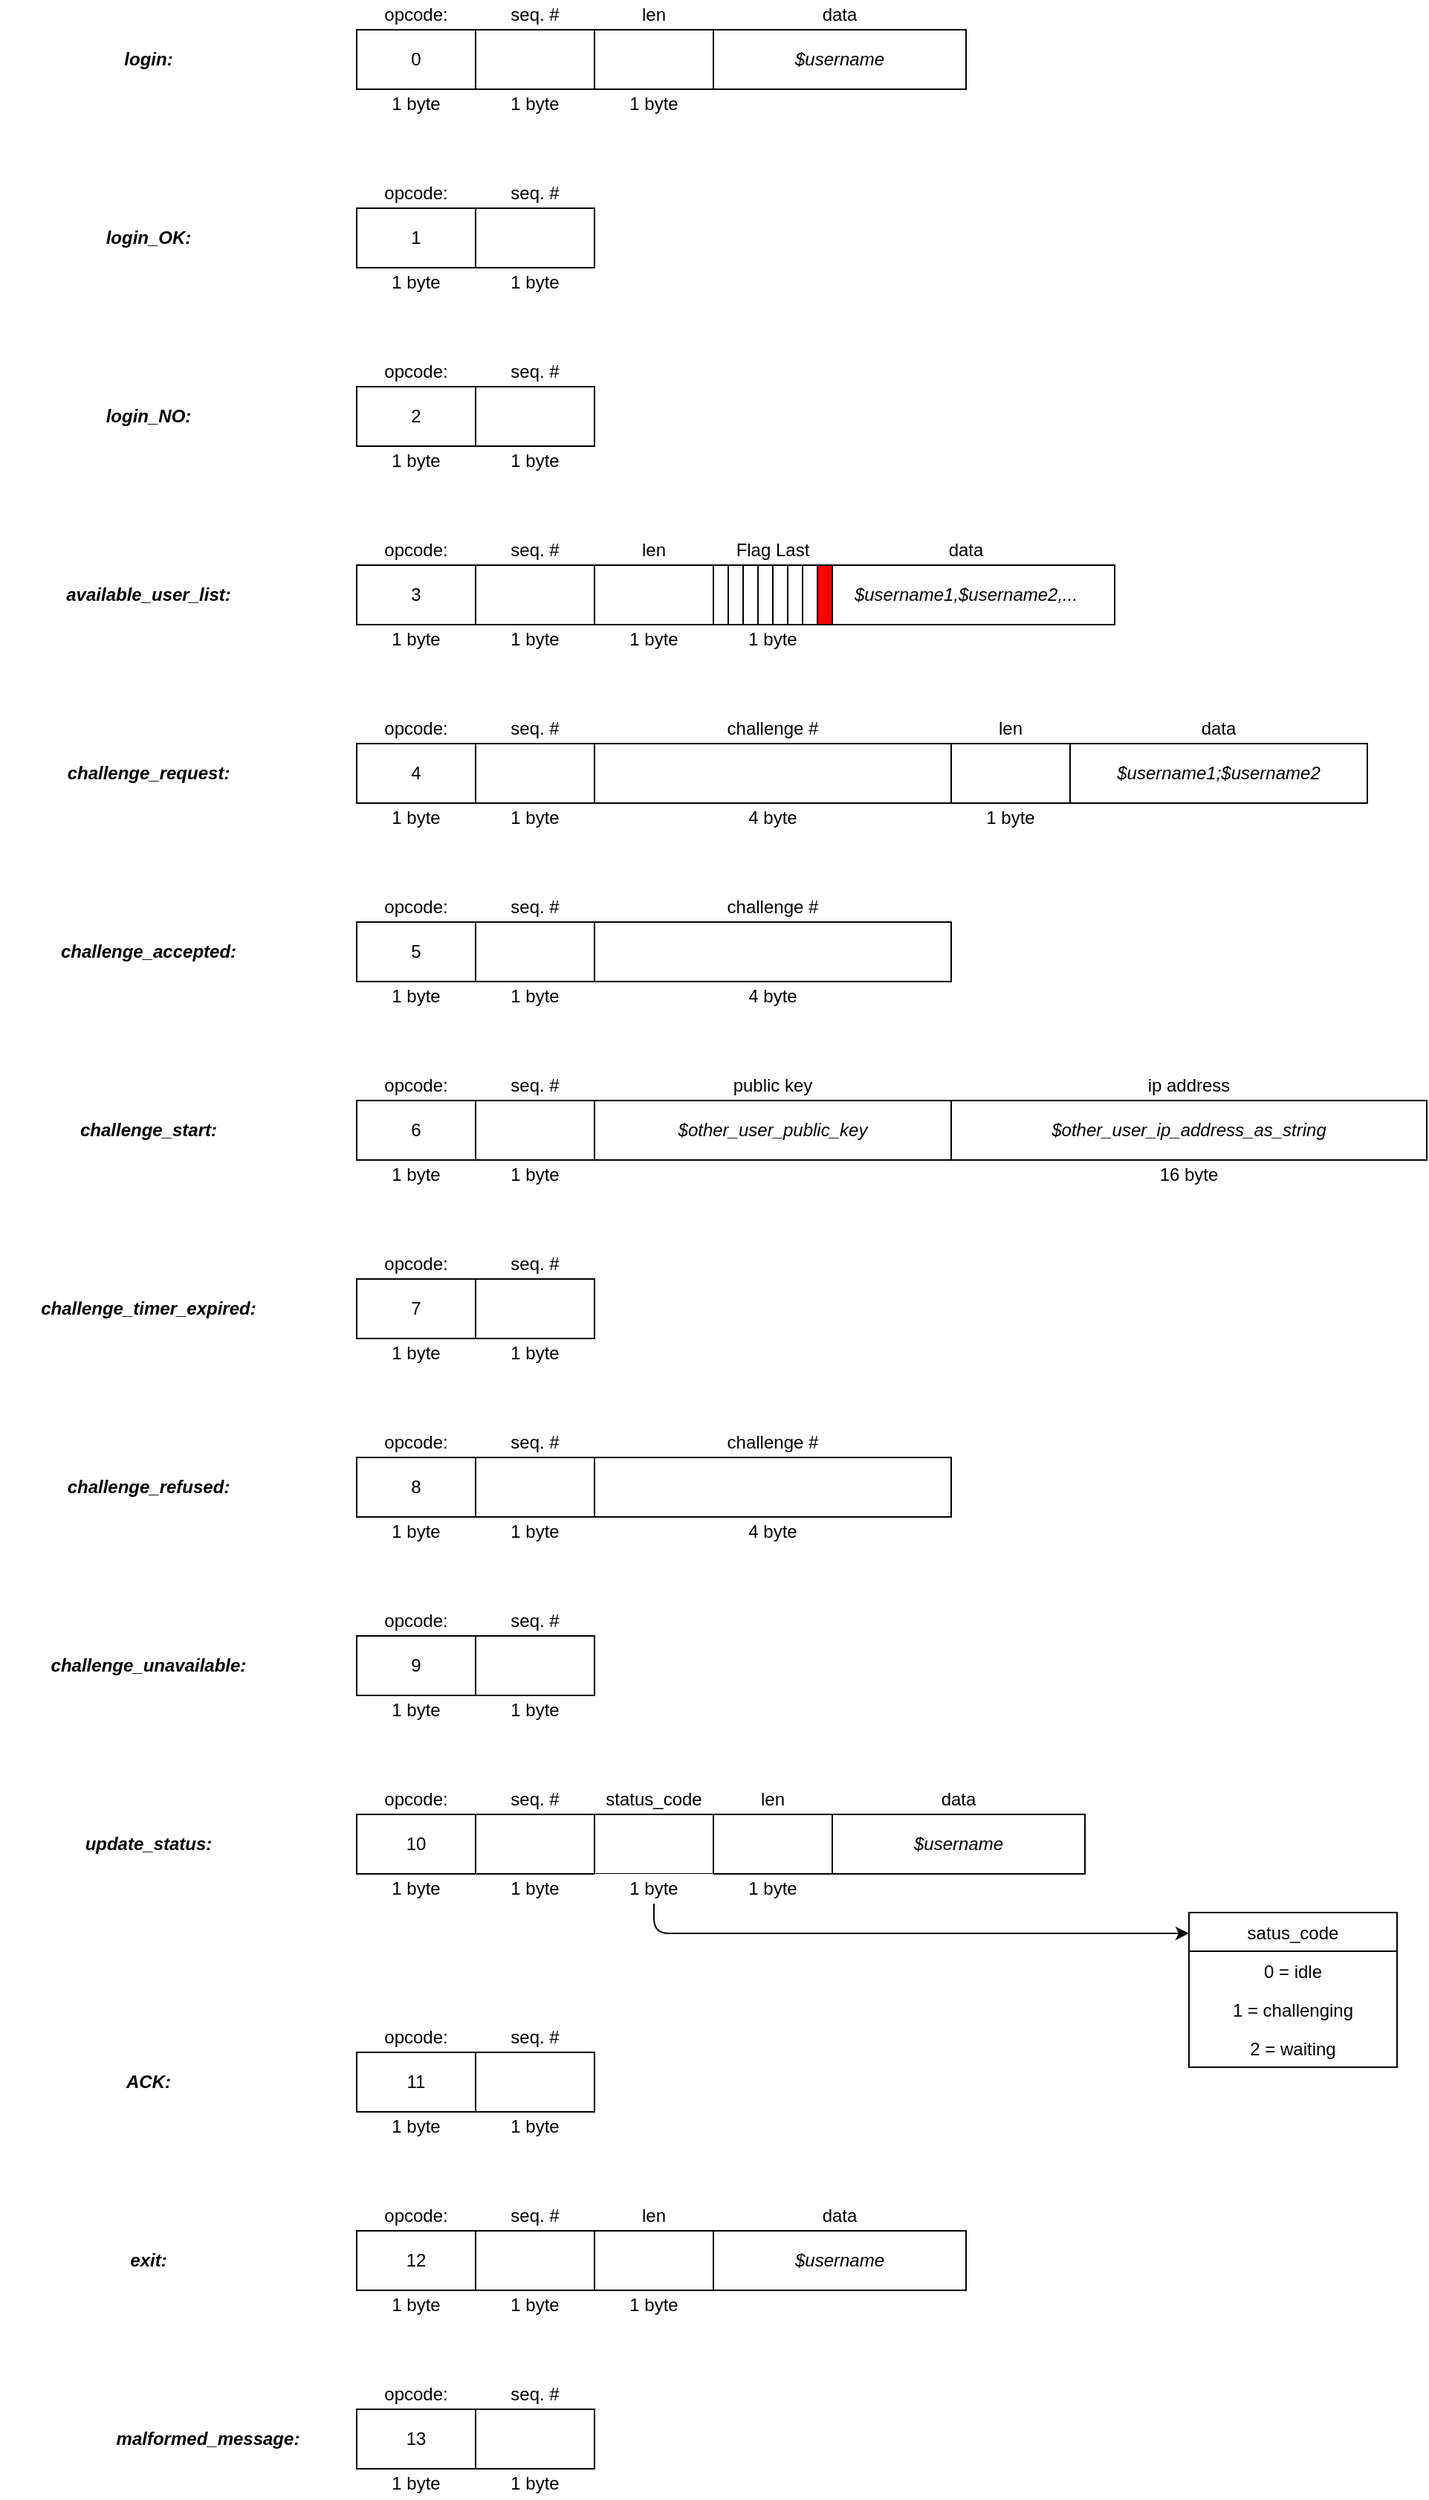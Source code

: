 <mxfile version="13.0.8" type="device"><diagram id="CCz6Jtgrd6yBdg9yYhOi" name="Page-1"><mxGraphModel dx="1646" dy="487" grid="1" gridSize="10" guides="1" tooltips="1" connect="1" arrows="1" fold="1" page="1" pageScale="1" pageWidth="827" pageHeight="1169" math="0" shadow="0"><root><mxCell id="0"/><mxCell id="1" parent="0"/><mxCell id="2hZfPi2KIrLaFZIVcfu8-1" value="&lt;b&gt;&lt;i&gt;login:&lt;/i&gt;&lt;/b&gt;" style="text;html=1;strokeColor=none;fillColor=none;align=center;verticalAlign=middle;whiteSpace=wrap;rounded=0;" parent="1" vertex="1"><mxGeometry x="-40" y="50" width="200" height="20" as="geometry"/></mxCell><mxCell id="2hZfPi2KIrLaFZIVcfu8-3" value="0" style="rounded=0;whiteSpace=wrap;html=1;" parent="1" vertex="1"><mxGeometry x="200" y="40" width="80" height="40" as="geometry"/></mxCell><mxCell id="2hZfPi2KIrLaFZIVcfu8-4" value="opcode:" style="text;html=1;strokeColor=none;fillColor=none;align=center;verticalAlign=middle;whiteSpace=wrap;rounded=0;" parent="1" vertex="1"><mxGeometry x="200" y="20" width="80" height="20" as="geometry"/></mxCell><mxCell id="2hZfPi2KIrLaFZIVcfu8-5" value="1 byte" style="text;html=1;strokeColor=none;fillColor=none;align=center;verticalAlign=middle;whiteSpace=wrap;rounded=0;" parent="1" vertex="1"><mxGeometry x="200" y="80" width="80" height="20" as="geometry"/></mxCell><mxCell id="2hZfPi2KIrLaFZIVcfu8-6" value="" style="rounded=0;whiteSpace=wrap;html=1;" parent="1" vertex="1"><mxGeometry x="280" y="40" width="80" height="40" as="geometry"/></mxCell><mxCell id="2hZfPi2KIrLaFZIVcfu8-7" value="seq. #" style="text;html=1;strokeColor=none;fillColor=none;align=center;verticalAlign=middle;whiteSpace=wrap;rounded=0;" parent="1" vertex="1"><mxGeometry x="280" y="20" width="80" height="20" as="geometry"/></mxCell><mxCell id="2hZfPi2KIrLaFZIVcfu8-8" value="1 byte" style="text;html=1;strokeColor=none;fillColor=none;align=center;verticalAlign=middle;whiteSpace=wrap;rounded=0;" parent="1" vertex="1"><mxGeometry x="280" y="80" width="80" height="20" as="geometry"/></mxCell><mxCell id="2hZfPi2KIrLaFZIVcfu8-9" value="" style="rounded=0;whiteSpace=wrap;html=1;" parent="1" vertex="1"><mxGeometry x="360" y="40" width="80" height="40" as="geometry"/></mxCell><mxCell id="2hZfPi2KIrLaFZIVcfu8-10" value="len" style="text;html=1;strokeColor=none;fillColor=none;align=center;verticalAlign=middle;whiteSpace=wrap;rounded=0;" parent="1" vertex="1"><mxGeometry x="360" y="20" width="80" height="20" as="geometry"/></mxCell><mxCell id="2hZfPi2KIrLaFZIVcfu8-11" value="1 byte" style="text;html=1;strokeColor=none;fillColor=none;align=center;verticalAlign=middle;whiteSpace=wrap;rounded=0;" parent="1" vertex="1"><mxGeometry x="360" y="80" width="80" height="20" as="geometry"/></mxCell><mxCell id="2hZfPi2KIrLaFZIVcfu8-12" value="&lt;i&gt;$username&lt;/i&gt;" style="rounded=0;whiteSpace=wrap;html=1;" parent="1" vertex="1"><mxGeometry x="440" y="40" width="170" height="40" as="geometry"/></mxCell><mxCell id="2hZfPi2KIrLaFZIVcfu8-13" value="data" style="text;html=1;strokeColor=none;fillColor=none;align=center;verticalAlign=middle;whiteSpace=wrap;rounded=0;" parent="1" vertex="1"><mxGeometry x="440" y="20" width="170" height="20" as="geometry"/></mxCell><mxCell id="2hZfPi2KIrLaFZIVcfu8-14" value="&lt;b&gt;&lt;i&gt;login_OK:&lt;/i&gt;&lt;/b&gt;" style="text;html=1;strokeColor=none;fillColor=none;align=center;verticalAlign=middle;whiteSpace=wrap;rounded=0;" parent="1" vertex="1"><mxGeometry x="-40" y="170" width="200" height="20" as="geometry"/></mxCell><mxCell id="2hZfPi2KIrLaFZIVcfu8-16" value="opcode:" style="text;html=1;strokeColor=none;fillColor=none;align=center;verticalAlign=middle;whiteSpace=wrap;rounded=0;" parent="1" vertex="1"><mxGeometry x="200" y="140" width="80" height="20" as="geometry"/></mxCell><mxCell id="2hZfPi2KIrLaFZIVcfu8-17" value="1" style="rounded=0;whiteSpace=wrap;html=1;" parent="1" vertex="1"><mxGeometry x="200" y="160" width="80" height="40" as="geometry"/></mxCell><mxCell id="2hZfPi2KIrLaFZIVcfu8-18" value="1 byte" style="text;html=1;strokeColor=none;fillColor=none;align=center;verticalAlign=middle;whiteSpace=wrap;rounded=0;" parent="1" vertex="1"><mxGeometry x="200" y="200" width="80" height="20" as="geometry"/></mxCell><mxCell id="2hZfPi2KIrLaFZIVcfu8-19" value="seq. #" style="text;html=1;strokeColor=none;fillColor=none;align=center;verticalAlign=middle;whiteSpace=wrap;rounded=0;" parent="1" vertex="1"><mxGeometry x="280" y="140" width="80" height="20" as="geometry"/></mxCell><mxCell id="2hZfPi2KIrLaFZIVcfu8-20" value="" style="rounded=0;whiteSpace=wrap;html=1;" parent="1" vertex="1"><mxGeometry x="280" y="160" width="80" height="40" as="geometry"/></mxCell><mxCell id="2hZfPi2KIrLaFZIVcfu8-21" value="1 byte" style="text;html=1;strokeColor=none;fillColor=none;align=center;verticalAlign=middle;whiteSpace=wrap;rounded=0;" parent="1" vertex="1"><mxGeometry x="280" y="200" width="80" height="20" as="geometry"/></mxCell><mxCell id="2hZfPi2KIrLaFZIVcfu8-22" value="&lt;b&gt;&lt;i&gt;login_NO:&lt;/i&gt;&lt;/b&gt;" style="text;html=1;strokeColor=none;fillColor=none;align=center;verticalAlign=middle;whiteSpace=wrap;rounded=0;" parent="1" vertex="1"><mxGeometry x="-40" y="290" width="200" height="20" as="geometry"/></mxCell><mxCell id="2hZfPi2KIrLaFZIVcfu8-23" value="opcode:" style="text;html=1;strokeColor=none;fillColor=none;align=center;verticalAlign=middle;whiteSpace=wrap;rounded=0;" parent="1" vertex="1"><mxGeometry x="200" y="260" width="80" height="20" as="geometry"/></mxCell><mxCell id="2hZfPi2KIrLaFZIVcfu8-24" value="2" style="rounded=0;whiteSpace=wrap;html=1;" parent="1" vertex="1"><mxGeometry x="200" y="280" width="80" height="40" as="geometry"/></mxCell><mxCell id="2hZfPi2KIrLaFZIVcfu8-25" value="1 byte" style="text;html=1;strokeColor=none;fillColor=none;align=center;verticalAlign=middle;whiteSpace=wrap;rounded=0;" parent="1" vertex="1"><mxGeometry x="200" y="320" width="80" height="20" as="geometry"/></mxCell><mxCell id="2hZfPi2KIrLaFZIVcfu8-26" value="seq. #" style="text;html=1;strokeColor=none;fillColor=none;align=center;verticalAlign=middle;whiteSpace=wrap;rounded=0;" parent="1" vertex="1"><mxGeometry x="280" y="260" width="80" height="20" as="geometry"/></mxCell><mxCell id="2hZfPi2KIrLaFZIVcfu8-27" value="" style="rounded=0;whiteSpace=wrap;html=1;" parent="1" vertex="1"><mxGeometry x="280" y="280" width="80" height="40" as="geometry"/></mxCell><mxCell id="2hZfPi2KIrLaFZIVcfu8-28" value="1 byte" style="text;html=1;strokeColor=none;fillColor=none;align=center;verticalAlign=middle;whiteSpace=wrap;rounded=0;" parent="1" vertex="1"><mxGeometry x="280" y="320" width="80" height="20" as="geometry"/></mxCell><mxCell id="2hZfPi2KIrLaFZIVcfu8-29" value="&lt;b&gt;&lt;i&gt;available_user_list:&lt;/i&gt;&lt;/b&gt;" style="text;html=1;strokeColor=none;fillColor=none;align=center;verticalAlign=middle;whiteSpace=wrap;rounded=0;" parent="1" vertex="1"><mxGeometry x="-40" y="410" width="200" height="20" as="geometry"/></mxCell><mxCell id="2hZfPi2KIrLaFZIVcfu8-30" value="opcode:" style="text;html=1;strokeColor=none;fillColor=none;align=center;verticalAlign=middle;whiteSpace=wrap;rounded=0;" parent="1" vertex="1"><mxGeometry x="200" y="380" width="80" height="20" as="geometry"/></mxCell><mxCell id="2hZfPi2KIrLaFZIVcfu8-31" value="3" style="rounded=0;whiteSpace=wrap;html=1;" parent="1" vertex="1"><mxGeometry x="200" y="400" width="80" height="40" as="geometry"/></mxCell><mxCell id="2hZfPi2KIrLaFZIVcfu8-32" value="1 byte" style="text;html=1;strokeColor=none;fillColor=none;align=center;verticalAlign=middle;whiteSpace=wrap;rounded=0;" parent="1" vertex="1"><mxGeometry x="200" y="440" width="80" height="20" as="geometry"/></mxCell><mxCell id="2hZfPi2KIrLaFZIVcfu8-33" value="seq. #" style="text;html=1;strokeColor=none;fillColor=none;align=center;verticalAlign=middle;whiteSpace=wrap;rounded=0;" parent="1" vertex="1"><mxGeometry x="280" y="380" width="80" height="20" as="geometry"/></mxCell><mxCell id="2hZfPi2KIrLaFZIVcfu8-34" value="" style="rounded=0;whiteSpace=wrap;html=1;" parent="1" vertex="1"><mxGeometry x="280" y="400" width="80" height="40" as="geometry"/></mxCell><mxCell id="2hZfPi2KIrLaFZIVcfu8-35" value="1 byte" style="text;html=1;strokeColor=none;fillColor=none;align=center;verticalAlign=middle;whiteSpace=wrap;rounded=0;" parent="1" vertex="1"><mxGeometry x="280" y="440" width="80" height="20" as="geometry"/></mxCell><mxCell id="2hZfPi2KIrLaFZIVcfu8-39" value="&lt;i&gt;$username1,$username2,...&lt;/i&gt;" style="rounded=0;whiteSpace=wrap;html=1;" parent="1" vertex="1"><mxGeometry x="510" y="400" width="200" height="40" as="geometry"/></mxCell><mxCell id="2hZfPi2KIrLaFZIVcfu8-40" value="data" style="text;html=1;strokeColor=none;fillColor=none;align=center;verticalAlign=middle;whiteSpace=wrap;rounded=0;" parent="1" vertex="1"><mxGeometry x="510" y="380" width="200" height="20" as="geometry"/></mxCell><mxCell id="2hZfPi2KIrLaFZIVcfu8-41" value="&lt;i&gt;&lt;b&gt;challenge_request:&lt;/b&gt;&lt;/i&gt;" style="text;html=1;strokeColor=none;fillColor=none;align=center;verticalAlign=middle;whiteSpace=wrap;rounded=0;" parent="1" vertex="1"><mxGeometry x="-40" y="530" width="200" height="20" as="geometry"/></mxCell><mxCell id="2hZfPi2KIrLaFZIVcfu8-42" value="opcode:" style="text;html=1;strokeColor=none;fillColor=none;align=center;verticalAlign=middle;whiteSpace=wrap;rounded=0;" parent="1" vertex="1"><mxGeometry x="200" y="500" width="80" height="20" as="geometry"/></mxCell><mxCell id="2hZfPi2KIrLaFZIVcfu8-43" value="4" style="rounded=0;whiteSpace=wrap;html=1;" parent="1" vertex="1"><mxGeometry x="200" y="520" width="80" height="40" as="geometry"/></mxCell><mxCell id="2hZfPi2KIrLaFZIVcfu8-44" value="1 byte" style="text;html=1;strokeColor=none;fillColor=none;align=center;verticalAlign=middle;whiteSpace=wrap;rounded=0;" parent="1" vertex="1"><mxGeometry x="200" y="560" width="80" height="20" as="geometry"/></mxCell><mxCell id="2hZfPi2KIrLaFZIVcfu8-45" value="seq. #" style="text;html=1;strokeColor=none;fillColor=none;align=center;verticalAlign=middle;whiteSpace=wrap;rounded=0;" parent="1" vertex="1"><mxGeometry x="280" y="500" width="80" height="20" as="geometry"/></mxCell><mxCell id="2hZfPi2KIrLaFZIVcfu8-46" value="" style="rounded=0;whiteSpace=wrap;html=1;" parent="1" vertex="1"><mxGeometry x="280" y="520" width="80" height="40" as="geometry"/></mxCell><mxCell id="2hZfPi2KIrLaFZIVcfu8-47" value="1 byte" style="text;html=1;strokeColor=none;fillColor=none;align=center;verticalAlign=middle;whiteSpace=wrap;rounded=0;" parent="1" vertex="1"><mxGeometry x="280" y="560" width="80" height="20" as="geometry"/></mxCell><mxCell id="2hZfPi2KIrLaFZIVcfu8-48" value="challenge #" style="text;html=1;strokeColor=none;fillColor=none;align=center;verticalAlign=middle;whiteSpace=wrap;rounded=0;" parent="1" vertex="1"><mxGeometry x="360" y="500" width="240" height="20" as="geometry"/></mxCell><mxCell id="2hZfPi2KIrLaFZIVcfu8-49" value="" style="rounded=0;whiteSpace=wrap;html=1;" parent="1" vertex="1"><mxGeometry x="360" y="520" width="240" height="40" as="geometry"/></mxCell><mxCell id="2hZfPi2KIrLaFZIVcfu8-50" value="4 byte" style="text;html=1;strokeColor=none;fillColor=none;align=center;verticalAlign=middle;whiteSpace=wrap;rounded=0;" parent="1" vertex="1"><mxGeometry x="360" y="560" width="240" height="20" as="geometry"/></mxCell><mxCell id="2hZfPi2KIrLaFZIVcfu8-51" value="len" style="text;html=1;strokeColor=none;fillColor=none;align=center;verticalAlign=middle;whiteSpace=wrap;rounded=0;" parent="1" vertex="1"><mxGeometry x="600" y="500" width="80" height="20" as="geometry"/></mxCell><mxCell id="2hZfPi2KIrLaFZIVcfu8-52" value="" style="rounded=0;whiteSpace=wrap;html=1;" parent="1" vertex="1"><mxGeometry x="600" y="520" width="80" height="40" as="geometry"/></mxCell><mxCell id="2hZfPi2KIrLaFZIVcfu8-53" value="1 byte" style="text;html=1;strokeColor=none;fillColor=none;align=center;verticalAlign=middle;whiteSpace=wrap;rounded=0;" parent="1" vertex="1"><mxGeometry x="600" y="560" width="80" height="20" as="geometry"/></mxCell><mxCell id="2hZfPi2KIrLaFZIVcfu8-54" value="data" style="text;html=1;strokeColor=none;fillColor=none;align=center;verticalAlign=middle;whiteSpace=wrap;rounded=0;" parent="1" vertex="1"><mxGeometry x="680" y="500" width="200" height="20" as="geometry"/></mxCell><mxCell id="2hZfPi2KIrLaFZIVcfu8-55" value="&lt;i&gt;$username1;$username2&lt;/i&gt;" style="rounded=0;whiteSpace=wrap;html=1;" parent="1" vertex="1"><mxGeometry x="680" y="520" width="200" height="40" as="geometry"/></mxCell><mxCell id="2hZfPi2KIrLaFZIVcfu8-56" value="&lt;i&gt;&lt;b&gt;challenge_accepted:&lt;/b&gt;&lt;/i&gt;" style="text;html=1;strokeColor=none;fillColor=none;align=center;verticalAlign=middle;whiteSpace=wrap;rounded=0;" parent="1" vertex="1"><mxGeometry x="-40" y="650" width="200" height="20" as="geometry"/></mxCell><mxCell id="2hZfPi2KIrLaFZIVcfu8-57" value="opcode:" style="text;html=1;strokeColor=none;fillColor=none;align=center;verticalAlign=middle;whiteSpace=wrap;rounded=0;" parent="1" vertex="1"><mxGeometry x="200" y="620" width="80" height="20" as="geometry"/></mxCell><mxCell id="2hZfPi2KIrLaFZIVcfu8-58" value="5" style="rounded=0;whiteSpace=wrap;html=1;" parent="1" vertex="1"><mxGeometry x="200" y="640" width="80" height="40" as="geometry"/></mxCell><mxCell id="2hZfPi2KIrLaFZIVcfu8-59" value="1 byte" style="text;html=1;strokeColor=none;fillColor=none;align=center;verticalAlign=middle;whiteSpace=wrap;rounded=0;" parent="1" vertex="1"><mxGeometry x="200" y="680" width="80" height="20" as="geometry"/></mxCell><mxCell id="2hZfPi2KIrLaFZIVcfu8-60" value="seq. #" style="text;html=1;strokeColor=none;fillColor=none;align=center;verticalAlign=middle;whiteSpace=wrap;rounded=0;" parent="1" vertex="1"><mxGeometry x="280" y="620" width="80" height="20" as="geometry"/></mxCell><mxCell id="2hZfPi2KIrLaFZIVcfu8-61" value="" style="rounded=0;whiteSpace=wrap;html=1;" parent="1" vertex="1"><mxGeometry x="280" y="640" width="80" height="40" as="geometry"/></mxCell><mxCell id="2hZfPi2KIrLaFZIVcfu8-62" value="1 byte" style="text;html=1;strokeColor=none;fillColor=none;align=center;verticalAlign=middle;whiteSpace=wrap;rounded=0;" parent="1" vertex="1"><mxGeometry x="280" y="680" width="80" height="20" as="geometry"/></mxCell><mxCell id="2hZfPi2KIrLaFZIVcfu8-63" value="challenge #" style="text;html=1;strokeColor=none;fillColor=none;align=center;verticalAlign=middle;whiteSpace=wrap;rounded=0;" parent="1" vertex="1"><mxGeometry x="360" y="620" width="240" height="20" as="geometry"/></mxCell><mxCell id="2hZfPi2KIrLaFZIVcfu8-64" value="" style="rounded=0;whiteSpace=wrap;html=1;" parent="1" vertex="1"><mxGeometry x="360" y="640" width="240" height="40" as="geometry"/></mxCell><mxCell id="2hZfPi2KIrLaFZIVcfu8-65" value="4 byte" style="text;html=1;strokeColor=none;fillColor=none;align=center;verticalAlign=middle;whiteSpace=wrap;rounded=0;" parent="1" vertex="1"><mxGeometry x="360" y="680" width="240" height="20" as="geometry"/></mxCell><mxCell id="2hZfPi2KIrLaFZIVcfu8-66" value="&lt;i&gt;&lt;b&gt;challenge_start:&lt;/b&gt;&lt;/i&gt;" style="text;html=1;strokeColor=none;fillColor=none;align=center;verticalAlign=middle;whiteSpace=wrap;rounded=0;" parent="1" vertex="1"><mxGeometry x="-40" y="770" width="200" height="20" as="geometry"/></mxCell><mxCell id="2hZfPi2KIrLaFZIVcfu8-67" value="opcode:" style="text;html=1;strokeColor=none;fillColor=none;align=center;verticalAlign=middle;whiteSpace=wrap;rounded=0;" parent="1" vertex="1"><mxGeometry x="200" y="740" width="80" height="20" as="geometry"/></mxCell><mxCell id="2hZfPi2KIrLaFZIVcfu8-68" value="6" style="rounded=0;whiteSpace=wrap;html=1;" parent="1" vertex="1"><mxGeometry x="200" y="760" width="80" height="40" as="geometry"/></mxCell><mxCell id="2hZfPi2KIrLaFZIVcfu8-69" value="1 byte" style="text;html=1;strokeColor=none;fillColor=none;align=center;verticalAlign=middle;whiteSpace=wrap;rounded=0;" parent="1" vertex="1"><mxGeometry x="200" y="800" width="80" height="20" as="geometry"/></mxCell><mxCell id="2hZfPi2KIrLaFZIVcfu8-70" value="seq. #" style="text;html=1;strokeColor=none;fillColor=none;align=center;verticalAlign=middle;whiteSpace=wrap;rounded=0;" parent="1" vertex="1"><mxGeometry x="280" y="740" width="80" height="20" as="geometry"/></mxCell><mxCell id="2hZfPi2KIrLaFZIVcfu8-71" value="" style="rounded=0;whiteSpace=wrap;html=1;" parent="1" vertex="1"><mxGeometry x="280" y="760" width="80" height="40" as="geometry"/></mxCell><mxCell id="2hZfPi2KIrLaFZIVcfu8-72" value="1 byte" style="text;html=1;strokeColor=none;fillColor=none;align=center;verticalAlign=middle;whiteSpace=wrap;rounded=0;" parent="1" vertex="1"><mxGeometry x="280" y="800" width="80" height="20" as="geometry"/></mxCell><mxCell id="2hZfPi2KIrLaFZIVcfu8-74" value="&lt;i&gt;$other_user_public_key&lt;/i&gt;" style="rounded=0;whiteSpace=wrap;html=1;align=center;" parent="1" vertex="1"><mxGeometry x="360" y="760" width="240" height="40" as="geometry"/></mxCell><mxCell id="2hZfPi2KIrLaFZIVcfu8-75" value="public key" style="text;html=1;strokeColor=none;fillColor=none;align=center;verticalAlign=middle;whiteSpace=wrap;rounded=0;" parent="1" vertex="1"><mxGeometry x="360" y="740" width="240" height="20" as="geometry"/></mxCell><mxCell id="2hZfPi2KIrLaFZIVcfu8-76" value="&lt;i&gt;$other_user_ip_address_as_string&lt;/i&gt;" style="rounded=0;whiteSpace=wrap;html=1;align=center;" parent="1" vertex="1"><mxGeometry x="600" y="760" width="320" height="40" as="geometry"/></mxCell><mxCell id="2hZfPi2KIrLaFZIVcfu8-77" value="ip address" style="text;html=1;strokeColor=none;fillColor=none;align=center;verticalAlign=middle;whiteSpace=wrap;rounded=0;" parent="1" vertex="1"><mxGeometry x="600" y="740" width="320" height="20" as="geometry"/></mxCell><mxCell id="2hZfPi2KIrLaFZIVcfu8-78" value="16 byte" style="text;html=1;strokeColor=none;fillColor=none;align=center;verticalAlign=middle;whiteSpace=wrap;rounded=0;" parent="1" vertex="1"><mxGeometry x="600" y="800" width="320" height="20" as="geometry"/></mxCell><mxCell id="2hZfPi2KIrLaFZIVcfu8-79" value="&lt;i&gt;&lt;b&gt;challenge_timer_expired:&lt;/b&gt;&lt;/i&gt;" style="text;html=1;strokeColor=none;fillColor=none;align=center;verticalAlign=middle;whiteSpace=wrap;rounded=0;" parent="1" vertex="1"><mxGeometry x="-40" y="890" width="200" height="20" as="geometry"/></mxCell><mxCell id="2hZfPi2KIrLaFZIVcfu8-80" value="opcode:" style="text;html=1;strokeColor=none;fillColor=none;align=center;verticalAlign=middle;whiteSpace=wrap;rounded=0;" parent="1" vertex="1"><mxGeometry x="200" y="860" width="80" height="20" as="geometry"/></mxCell><mxCell id="2hZfPi2KIrLaFZIVcfu8-81" value="7" style="rounded=0;whiteSpace=wrap;html=1;" parent="1" vertex="1"><mxGeometry x="200" y="880" width="80" height="40" as="geometry"/></mxCell><mxCell id="2hZfPi2KIrLaFZIVcfu8-82" value="1 byte" style="text;html=1;strokeColor=none;fillColor=none;align=center;verticalAlign=middle;whiteSpace=wrap;rounded=0;" parent="1" vertex="1"><mxGeometry x="200" y="920" width="80" height="20" as="geometry"/></mxCell><mxCell id="2hZfPi2KIrLaFZIVcfu8-83" value="seq. #" style="text;html=1;strokeColor=none;fillColor=none;align=center;verticalAlign=middle;whiteSpace=wrap;rounded=0;" parent="1" vertex="1"><mxGeometry x="280" y="860" width="80" height="20" as="geometry"/></mxCell><mxCell id="2hZfPi2KIrLaFZIVcfu8-84" value="" style="rounded=0;whiteSpace=wrap;html=1;" parent="1" vertex="1"><mxGeometry x="280" y="880" width="80" height="40" as="geometry"/></mxCell><mxCell id="2hZfPi2KIrLaFZIVcfu8-85" value="1 byte" style="text;html=1;strokeColor=none;fillColor=none;align=center;verticalAlign=middle;whiteSpace=wrap;rounded=0;" parent="1" vertex="1"><mxGeometry x="280" y="920" width="80" height="20" as="geometry"/></mxCell><mxCell id="2hZfPi2KIrLaFZIVcfu8-86" value="&lt;i&gt;&lt;b&gt;challenge_refused:&lt;/b&gt;&lt;/i&gt;" style="text;html=1;strokeColor=none;fillColor=none;align=center;verticalAlign=middle;whiteSpace=wrap;rounded=0;" parent="1" vertex="1"><mxGeometry x="-40" y="1010" width="200" height="20" as="geometry"/></mxCell><mxCell id="2hZfPi2KIrLaFZIVcfu8-87" value="opcode:" style="text;html=1;strokeColor=none;fillColor=none;align=center;verticalAlign=middle;whiteSpace=wrap;rounded=0;" parent="1" vertex="1"><mxGeometry x="200" y="980" width="80" height="20" as="geometry"/></mxCell><mxCell id="2hZfPi2KIrLaFZIVcfu8-88" value="8" style="rounded=0;whiteSpace=wrap;html=1;" parent="1" vertex="1"><mxGeometry x="200" y="1000" width="80" height="40" as="geometry"/></mxCell><mxCell id="2hZfPi2KIrLaFZIVcfu8-89" value="1 byte" style="text;html=1;strokeColor=none;fillColor=none;align=center;verticalAlign=middle;whiteSpace=wrap;rounded=0;" parent="1" vertex="1"><mxGeometry x="200" y="1040" width="80" height="20" as="geometry"/></mxCell><mxCell id="2hZfPi2KIrLaFZIVcfu8-90" value="seq. #" style="text;html=1;strokeColor=none;fillColor=none;align=center;verticalAlign=middle;whiteSpace=wrap;rounded=0;" parent="1" vertex="1"><mxGeometry x="280" y="980" width="80" height="20" as="geometry"/></mxCell><mxCell id="2hZfPi2KIrLaFZIVcfu8-91" value="" style="rounded=0;whiteSpace=wrap;html=1;" parent="1" vertex="1"><mxGeometry x="280" y="1000" width="80" height="40" as="geometry"/></mxCell><mxCell id="2hZfPi2KIrLaFZIVcfu8-92" value="1 byte" style="text;html=1;strokeColor=none;fillColor=none;align=center;verticalAlign=middle;whiteSpace=wrap;rounded=0;" parent="1" vertex="1"><mxGeometry x="280" y="1040" width="80" height="20" as="geometry"/></mxCell><mxCell id="2hZfPi2KIrLaFZIVcfu8-93" value="challenge #" style="text;html=1;strokeColor=none;fillColor=none;align=center;verticalAlign=middle;whiteSpace=wrap;rounded=0;" parent="1" vertex="1"><mxGeometry x="360" y="980" width="240" height="20" as="geometry"/></mxCell><mxCell id="2hZfPi2KIrLaFZIVcfu8-94" value="" style="rounded=0;whiteSpace=wrap;html=1;" parent="1" vertex="1"><mxGeometry x="360" y="1000" width="240" height="40" as="geometry"/></mxCell><mxCell id="2hZfPi2KIrLaFZIVcfu8-95" value="4 byte" style="text;html=1;strokeColor=none;fillColor=none;align=center;verticalAlign=middle;whiteSpace=wrap;rounded=0;" parent="1" vertex="1"><mxGeometry x="360" y="1040" width="240" height="20" as="geometry"/></mxCell><mxCell id="2hZfPi2KIrLaFZIVcfu8-96" value="&lt;i&gt;&lt;b&gt;challenge_unavailable:&lt;/b&gt;&lt;/i&gt;" style="text;html=1;strokeColor=none;fillColor=none;align=center;verticalAlign=middle;whiteSpace=wrap;rounded=0;" parent="1" vertex="1"><mxGeometry x="-40" y="1130" width="200" height="20" as="geometry"/></mxCell><mxCell id="2hZfPi2KIrLaFZIVcfu8-97" value="opcode:" style="text;html=1;strokeColor=none;fillColor=none;align=center;verticalAlign=middle;whiteSpace=wrap;rounded=0;" parent="1" vertex="1"><mxGeometry x="200" y="1100" width="80" height="20" as="geometry"/></mxCell><mxCell id="2hZfPi2KIrLaFZIVcfu8-98" value="9" style="rounded=0;whiteSpace=wrap;html=1;" parent="1" vertex="1"><mxGeometry x="200" y="1120" width="80" height="40" as="geometry"/></mxCell><mxCell id="2hZfPi2KIrLaFZIVcfu8-99" value="1 byte" style="text;html=1;strokeColor=none;fillColor=none;align=center;verticalAlign=middle;whiteSpace=wrap;rounded=0;" parent="1" vertex="1"><mxGeometry x="200" y="1160" width="80" height="20" as="geometry"/></mxCell><mxCell id="2hZfPi2KIrLaFZIVcfu8-100" value="seq. #" style="text;html=1;strokeColor=none;fillColor=none;align=center;verticalAlign=middle;whiteSpace=wrap;rounded=0;" parent="1" vertex="1"><mxGeometry x="280" y="1100" width="80" height="20" as="geometry"/></mxCell><mxCell id="2hZfPi2KIrLaFZIVcfu8-101" value="" style="rounded=0;whiteSpace=wrap;html=1;" parent="1" vertex="1"><mxGeometry x="280" y="1120" width="80" height="40" as="geometry"/></mxCell><mxCell id="2hZfPi2KIrLaFZIVcfu8-102" value="1 byte" style="text;html=1;strokeColor=none;fillColor=none;align=center;verticalAlign=middle;whiteSpace=wrap;rounded=0;" parent="1" vertex="1"><mxGeometry x="280" y="1160" width="80" height="20" as="geometry"/></mxCell><mxCell id="2hZfPi2KIrLaFZIVcfu8-103" value="&lt;b&gt;&lt;i&gt;ACK:&lt;/i&gt;&lt;/b&gt;" style="text;html=1;strokeColor=none;fillColor=none;align=center;verticalAlign=middle;whiteSpace=wrap;rounded=0;" parent="1" vertex="1"><mxGeometry x="-40" y="1410" width="200" height="20" as="geometry"/></mxCell><mxCell id="2hZfPi2KIrLaFZIVcfu8-104" value="opcode:" style="text;html=1;strokeColor=none;fillColor=none;align=center;verticalAlign=middle;whiteSpace=wrap;rounded=0;" parent="1" vertex="1"><mxGeometry x="200" y="1380" width="80" height="20" as="geometry"/></mxCell><mxCell id="2hZfPi2KIrLaFZIVcfu8-105" value="11" style="rounded=0;whiteSpace=wrap;html=1;" parent="1" vertex="1"><mxGeometry x="200" y="1400" width="80" height="40" as="geometry"/></mxCell><mxCell id="2hZfPi2KIrLaFZIVcfu8-106" value="1 byte" style="text;html=1;strokeColor=none;fillColor=none;align=center;verticalAlign=middle;whiteSpace=wrap;rounded=0;" parent="1" vertex="1"><mxGeometry x="200" y="1440" width="80" height="20" as="geometry"/></mxCell><mxCell id="2hZfPi2KIrLaFZIVcfu8-107" value="seq. #" style="text;html=1;strokeColor=none;fillColor=none;align=center;verticalAlign=middle;whiteSpace=wrap;rounded=0;" parent="1" vertex="1"><mxGeometry x="280" y="1380" width="80" height="20" as="geometry"/></mxCell><mxCell id="2hZfPi2KIrLaFZIVcfu8-108" value="" style="rounded=0;whiteSpace=wrap;html=1;" parent="1" vertex="1"><mxGeometry x="280" y="1400" width="80" height="40" as="geometry"/></mxCell><mxCell id="2hZfPi2KIrLaFZIVcfu8-109" value="1 byte" style="text;html=1;strokeColor=none;fillColor=none;align=center;verticalAlign=middle;whiteSpace=wrap;rounded=0;" parent="1" vertex="1"><mxGeometry x="280" y="1440" width="80" height="20" as="geometry"/></mxCell><mxCell id="2hZfPi2KIrLaFZIVcfu8-110" value="&lt;b&gt;&lt;i&gt;update_status:&lt;/i&gt;&lt;/b&gt;" style="text;html=1;strokeColor=none;fillColor=none;align=center;verticalAlign=middle;whiteSpace=wrap;rounded=0;" parent="1" vertex="1"><mxGeometry x="-40" y="1250" width="200" height="20" as="geometry"/></mxCell><mxCell id="2hZfPi2KIrLaFZIVcfu8-111" value="10" style="rounded=0;whiteSpace=wrap;html=1;" parent="1" vertex="1"><mxGeometry x="200" y="1240" width="80" height="40" as="geometry"/></mxCell><mxCell id="2hZfPi2KIrLaFZIVcfu8-112" value="opcode:" style="text;html=1;strokeColor=none;fillColor=none;align=center;verticalAlign=middle;whiteSpace=wrap;rounded=0;" parent="1" vertex="1"><mxGeometry x="200" y="1220" width="80" height="20" as="geometry"/></mxCell><mxCell id="2hZfPi2KIrLaFZIVcfu8-113" value="1 byte" style="text;html=1;strokeColor=none;fillColor=none;align=center;verticalAlign=middle;whiteSpace=wrap;rounded=0;" parent="1" vertex="1"><mxGeometry x="200" y="1280" width="80" height="20" as="geometry"/></mxCell><mxCell id="2hZfPi2KIrLaFZIVcfu8-114" value="" style="rounded=0;whiteSpace=wrap;html=1;" parent="1" vertex="1"><mxGeometry x="280" y="1240" width="80" height="40" as="geometry"/></mxCell><mxCell id="2hZfPi2KIrLaFZIVcfu8-115" value="seq. #" style="text;html=1;strokeColor=none;fillColor=none;align=center;verticalAlign=middle;whiteSpace=wrap;rounded=0;" parent="1" vertex="1"><mxGeometry x="280" y="1220" width="80" height="20" as="geometry"/></mxCell><mxCell id="2hZfPi2KIrLaFZIVcfu8-116" value="1 byte" style="text;html=1;strokeColor=none;fillColor=none;align=center;verticalAlign=middle;whiteSpace=wrap;rounded=0;" parent="1" vertex="1"><mxGeometry x="280" y="1280" width="80" height="20" as="geometry"/></mxCell><mxCell id="2hZfPi2KIrLaFZIVcfu8-117" value="" style="rounded=0;whiteSpace=wrap;html=1;" parent="1" vertex="1"><mxGeometry x="440" y="1240" width="80" height="40" as="geometry"/></mxCell><mxCell id="2hZfPi2KIrLaFZIVcfu8-118" value="len" style="text;html=1;strokeColor=none;fillColor=none;align=center;verticalAlign=middle;whiteSpace=wrap;rounded=0;" parent="1" vertex="1"><mxGeometry x="440" y="1220" width="80" height="20" as="geometry"/></mxCell><mxCell id="2hZfPi2KIrLaFZIVcfu8-119" value="1 byte" style="text;html=1;strokeColor=none;fillColor=none;align=center;verticalAlign=middle;whiteSpace=wrap;rounded=0;" parent="1" vertex="1"><mxGeometry x="440" y="1280" width="80" height="20" as="geometry"/></mxCell><mxCell id="2hZfPi2KIrLaFZIVcfu8-120" value="&lt;i&gt;$username&lt;/i&gt;" style="rounded=0;whiteSpace=wrap;html=1;" parent="1" vertex="1"><mxGeometry x="520" y="1240" width="170" height="40" as="geometry"/></mxCell><mxCell id="2hZfPi2KIrLaFZIVcfu8-121" value="data" style="text;html=1;strokeColor=none;fillColor=none;align=center;verticalAlign=middle;whiteSpace=wrap;rounded=0;" parent="1" vertex="1"><mxGeometry x="520" y="1220" width="170" height="20" as="geometry"/></mxCell><mxCell id="2hZfPi2KIrLaFZIVcfu8-122" value="" style="rounded=0;whiteSpace=wrap;html=1;align=center;" parent="1" vertex="1"><mxGeometry x="360" y="1240" width="80" height="40" as="geometry"/></mxCell><mxCell id="2hZfPi2KIrLaFZIVcfu8-123" value="status_code" style="text;html=1;strokeColor=none;fillColor=none;align=center;verticalAlign=middle;whiteSpace=wrap;rounded=0;" parent="1" vertex="1"><mxGeometry x="360" y="1220" width="80" height="20" as="geometry"/></mxCell><mxCell id="2hZfPi2KIrLaFZIVcfu8-125" value="" style="endArrow=classic;html=1;" parent="1" source="2hZfPi2KIrLaFZIVcfu8-122" edge="1"><mxGeometry width="50" height="50" relative="1" as="geometry"><mxPoint x="590" y="1380" as="sourcePoint"/><mxPoint x="760" y="1320" as="targetPoint"/><Array as="points"><mxPoint x="400" y="1320"/></Array></mxGeometry></mxCell><mxCell id="2hZfPi2KIrLaFZIVcfu8-124" value="1 byte" style="text;html=1;align=center;verticalAlign=middle;whiteSpace=wrap;rounded=0;fillColor=#FFFFFF;" parent="1" vertex="1"><mxGeometry x="360" y="1280" width="80" height="20" as="geometry"/></mxCell><mxCell id="2hZfPi2KIrLaFZIVcfu8-127" value="satus_code" style="swimlane;fontStyle=0;childLayout=stackLayout;horizontal=1;startSize=26;fillColor=none;horizontalStack=0;resizeParent=1;resizeParentMax=0;resizeLast=0;collapsible=1;marginBottom=0;align=center;" parent="1" vertex="1"><mxGeometry x="760" y="1306" width="140" height="104" as="geometry"/></mxCell><mxCell id="2hZfPi2KIrLaFZIVcfu8-128" value="0 = idle" style="text;strokeColor=none;fillColor=none;align=center;verticalAlign=top;spacingLeft=4;spacingRight=4;overflow=hidden;rotatable=0;points=[[0,0.5],[1,0.5]];portConstraint=eastwest;" parent="2hZfPi2KIrLaFZIVcfu8-127" vertex="1"><mxGeometry y="26" width="140" height="26" as="geometry"/></mxCell><mxCell id="2hZfPi2KIrLaFZIVcfu8-129" value="1 = challenging" style="text;strokeColor=none;fillColor=none;align=center;verticalAlign=top;spacingLeft=4;spacingRight=4;overflow=hidden;rotatable=0;points=[[0,0.5],[1,0.5]];portConstraint=eastwest;" parent="2hZfPi2KIrLaFZIVcfu8-127" vertex="1"><mxGeometry y="52" width="140" height="26" as="geometry"/></mxCell><mxCell id="2hZfPi2KIrLaFZIVcfu8-130" value="2 = waiting" style="text;strokeColor=none;fillColor=none;align=center;verticalAlign=top;spacingLeft=4;spacingRight=4;overflow=hidden;rotatable=0;points=[[0,0.5],[1,0.5]];portConstraint=eastwest;" parent="2hZfPi2KIrLaFZIVcfu8-127" vertex="1"><mxGeometry y="78" width="140" height="26" as="geometry"/></mxCell><mxCell id="2hZfPi2KIrLaFZIVcfu8-131" value="&lt;i&gt;&lt;b&gt;exit:&lt;/b&gt;&lt;/i&gt;" style="text;html=1;strokeColor=none;fillColor=none;align=center;verticalAlign=middle;whiteSpace=wrap;rounded=0;" parent="1" vertex="1"><mxGeometry x="-40" y="1530" width="200" height="20" as="geometry"/></mxCell><mxCell id="2hZfPi2KIrLaFZIVcfu8-132" value="opcode:" style="text;html=1;strokeColor=none;fillColor=none;align=center;verticalAlign=middle;whiteSpace=wrap;rounded=0;" parent="1" vertex="1"><mxGeometry x="200" y="1500" width="80" height="20" as="geometry"/></mxCell><mxCell id="2hZfPi2KIrLaFZIVcfu8-133" value="12" style="rounded=0;whiteSpace=wrap;html=1;" parent="1" vertex="1"><mxGeometry x="200" y="1520" width="80" height="40" as="geometry"/></mxCell><mxCell id="2hZfPi2KIrLaFZIVcfu8-134" value="1 byte" style="text;html=1;strokeColor=none;fillColor=none;align=center;verticalAlign=middle;whiteSpace=wrap;rounded=0;" parent="1" vertex="1"><mxGeometry x="200" y="1560" width="80" height="20" as="geometry"/></mxCell><mxCell id="2hZfPi2KIrLaFZIVcfu8-135" value="seq. #" style="text;html=1;strokeColor=none;fillColor=none;align=center;verticalAlign=middle;whiteSpace=wrap;rounded=0;" parent="1" vertex="1"><mxGeometry x="280" y="1500" width="80" height="20" as="geometry"/></mxCell><mxCell id="2hZfPi2KIrLaFZIVcfu8-136" value="" style="rounded=0;whiteSpace=wrap;html=1;" parent="1" vertex="1"><mxGeometry x="280" y="1520" width="80" height="40" as="geometry"/></mxCell><mxCell id="2hZfPi2KIrLaFZIVcfu8-137" value="1 byte" style="text;html=1;strokeColor=none;fillColor=none;align=center;verticalAlign=middle;whiteSpace=wrap;rounded=0;" parent="1" vertex="1"><mxGeometry x="280" y="1560" width="80" height="20" as="geometry"/></mxCell><mxCell id="2hZfPi2KIrLaFZIVcfu8-138" value="len" style="text;html=1;strokeColor=none;fillColor=none;align=center;verticalAlign=middle;whiteSpace=wrap;rounded=0;" parent="1" vertex="1"><mxGeometry x="360" y="1500" width="80" height="20" as="geometry"/></mxCell><mxCell id="2hZfPi2KIrLaFZIVcfu8-139" value="" style="rounded=0;whiteSpace=wrap;html=1;" parent="1" vertex="1"><mxGeometry x="360" y="1520" width="80" height="40" as="geometry"/></mxCell><mxCell id="2hZfPi2KIrLaFZIVcfu8-140" value="1 byte" style="text;html=1;strokeColor=none;fillColor=none;align=center;verticalAlign=middle;whiteSpace=wrap;rounded=0;" parent="1" vertex="1"><mxGeometry x="360" y="1560" width="80" height="20" as="geometry"/></mxCell><mxCell id="2hZfPi2KIrLaFZIVcfu8-141" value="data" style="text;html=1;strokeColor=none;fillColor=none;align=center;verticalAlign=middle;whiteSpace=wrap;rounded=0;" parent="1" vertex="1"><mxGeometry x="440" y="1500" width="170" height="20" as="geometry"/></mxCell><mxCell id="2hZfPi2KIrLaFZIVcfu8-142" value="&lt;i&gt;$username&lt;/i&gt;" style="rounded=0;whiteSpace=wrap;html=1;" parent="1" vertex="1"><mxGeometry x="440" y="1520" width="170" height="40" as="geometry"/></mxCell><mxCell id="2hZfPi2KIrLaFZIVcfu8-143" value="&lt;i&gt;&lt;b&gt;malformed_message:&lt;/b&gt;&lt;/i&gt;" style="text;html=1;strokeColor=none;fillColor=none;align=center;verticalAlign=middle;whiteSpace=wrap;rounded=0;" parent="1" vertex="1"><mxGeometry y="1650" width="200" height="20" as="geometry"/></mxCell><mxCell id="2hZfPi2KIrLaFZIVcfu8-144" value="opcode:" style="text;html=1;strokeColor=none;fillColor=none;align=center;verticalAlign=middle;whiteSpace=wrap;rounded=0;" parent="1" vertex="1"><mxGeometry x="200" y="1620" width="80" height="20" as="geometry"/></mxCell><mxCell id="2hZfPi2KIrLaFZIVcfu8-145" value="13" style="rounded=0;whiteSpace=wrap;html=1;" parent="1" vertex="1"><mxGeometry x="200" y="1640" width="80" height="40" as="geometry"/></mxCell><mxCell id="2hZfPi2KIrLaFZIVcfu8-146" value="1 byte" style="text;html=1;strokeColor=none;fillColor=none;align=center;verticalAlign=middle;whiteSpace=wrap;rounded=0;" parent="1" vertex="1"><mxGeometry x="200" y="1680" width="80" height="20" as="geometry"/></mxCell><mxCell id="2hZfPi2KIrLaFZIVcfu8-147" value="seq. #" style="text;html=1;strokeColor=none;fillColor=none;align=center;verticalAlign=middle;whiteSpace=wrap;rounded=0;" parent="1" vertex="1"><mxGeometry x="280" y="1620" width="80" height="20" as="geometry"/></mxCell><mxCell id="2hZfPi2KIrLaFZIVcfu8-148" value="" style="rounded=0;whiteSpace=wrap;html=1;" parent="1" vertex="1"><mxGeometry x="280" y="1640" width="80" height="40" as="geometry"/></mxCell><mxCell id="2hZfPi2KIrLaFZIVcfu8-149" value="1 byte" style="text;html=1;strokeColor=none;fillColor=none;align=center;verticalAlign=middle;whiteSpace=wrap;rounded=0;" parent="1" vertex="1"><mxGeometry x="280" y="1680" width="80" height="20" as="geometry"/></mxCell><mxCell id="uPbUfzAHcrzxbHmuF8gr-1" value="len" style="text;html=1;strokeColor=none;fillColor=none;align=center;verticalAlign=middle;whiteSpace=wrap;rounded=0;" vertex="1" parent="1"><mxGeometry x="360" y="380" width="80" height="20" as="geometry"/></mxCell><mxCell id="uPbUfzAHcrzxbHmuF8gr-2" value="" style="rounded=0;whiteSpace=wrap;html=1;" vertex="1" parent="1"><mxGeometry x="360" y="400" width="80" height="40" as="geometry"/></mxCell><mxCell id="uPbUfzAHcrzxbHmuF8gr-3" value="1 byte" style="text;html=1;strokeColor=none;fillColor=none;align=center;verticalAlign=middle;whiteSpace=wrap;rounded=0;" vertex="1" parent="1"><mxGeometry x="360" y="440" width="80" height="20" as="geometry"/></mxCell><mxCell id="uPbUfzAHcrzxbHmuF8gr-5" value="" style="rounded=0;whiteSpace=wrap;html=1;" vertex="1" parent="1"><mxGeometry x="440" y="400" width="10" height="40" as="geometry"/></mxCell><mxCell id="uPbUfzAHcrzxbHmuF8gr-6" value="1 byte" style="text;html=1;strokeColor=none;fillColor=none;align=center;verticalAlign=middle;whiteSpace=wrap;rounded=0;" vertex="1" parent="1"><mxGeometry x="440" y="440" width="80" height="20" as="geometry"/></mxCell><mxCell id="uPbUfzAHcrzxbHmuF8gr-7" value="" style="rounded=0;whiteSpace=wrap;html=1;" vertex="1" parent="1"><mxGeometry x="450" y="400" width="10" height="40" as="geometry"/></mxCell><mxCell id="uPbUfzAHcrzxbHmuF8gr-8" value="" style="rounded=0;whiteSpace=wrap;html=1;" vertex="1" parent="1"><mxGeometry x="460" y="400" width="10" height="40" as="geometry"/></mxCell><mxCell id="uPbUfzAHcrzxbHmuF8gr-9" value="" style="rounded=0;whiteSpace=wrap;html=1;" vertex="1" parent="1"><mxGeometry x="470" y="400" width="10" height="40" as="geometry"/></mxCell><mxCell id="uPbUfzAHcrzxbHmuF8gr-10" value="" style="rounded=0;whiteSpace=wrap;html=1;" vertex="1" parent="1"><mxGeometry x="480" y="400" width="10" height="40" as="geometry"/></mxCell><mxCell id="uPbUfzAHcrzxbHmuF8gr-11" value="" style="rounded=0;whiteSpace=wrap;html=1;" vertex="1" parent="1"><mxGeometry x="490" y="400" width="10" height="40" as="geometry"/></mxCell><mxCell id="uPbUfzAHcrzxbHmuF8gr-12" value="" style="rounded=0;whiteSpace=wrap;html=1;" vertex="1" parent="1"><mxGeometry x="500" y="400" width="10" height="40" as="geometry"/></mxCell><mxCell id="uPbUfzAHcrzxbHmuF8gr-13" value="" style="rounded=0;whiteSpace=wrap;html=1;fillColor=#FF0000;strokeColor=#000000;" vertex="1" parent="1"><mxGeometry x="510" y="400" width="10" height="40" as="geometry"/></mxCell><mxCell id="uPbUfzAHcrzxbHmuF8gr-14" value="Flag Last" style="text;html=1;strokeColor=none;fillColor=none;align=center;verticalAlign=middle;whiteSpace=wrap;rounded=0;" vertex="1" parent="1"><mxGeometry x="440" y="380" width="80" height="20" as="geometry"/></mxCell></root></mxGraphModel></diagram></mxfile>